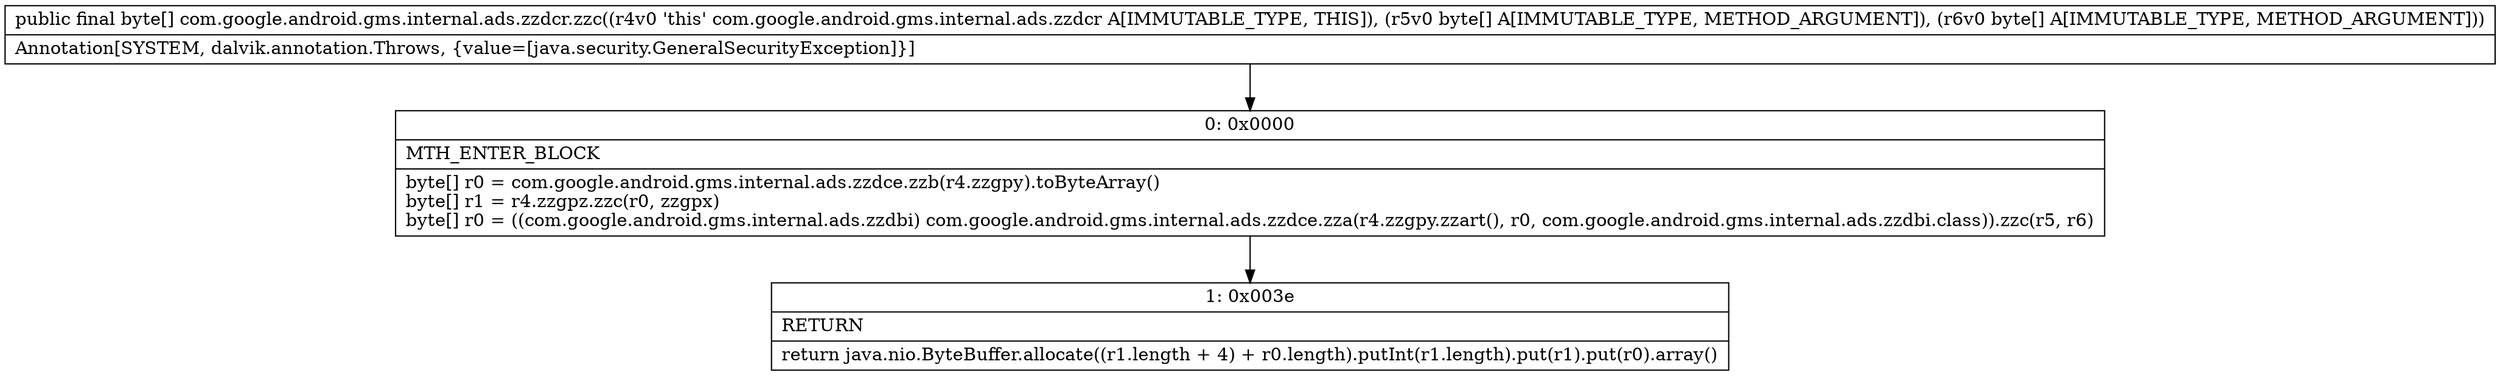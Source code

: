 digraph "CFG forcom.google.android.gms.internal.ads.zzdcr.zzc([B[B)[B" {
Node_0 [shape=record,label="{0\:\ 0x0000|MTH_ENTER_BLOCK\l|byte[] r0 = com.google.android.gms.internal.ads.zzdce.zzb(r4.zzgpy).toByteArray()\lbyte[] r1 = r4.zzgpz.zzc(r0, zzgpx)\lbyte[] r0 = ((com.google.android.gms.internal.ads.zzdbi) com.google.android.gms.internal.ads.zzdce.zza(r4.zzgpy.zzart(), r0, com.google.android.gms.internal.ads.zzdbi.class)).zzc(r5, r6)\l}"];
Node_1 [shape=record,label="{1\:\ 0x003e|RETURN\l|return java.nio.ByteBuffer.allocate((r1.length + 4) + r0.length).putInt(r1.length).put(r1).put(r0).array()\l}"];
MethodNode[shape=record,label="{public final byte[] com.google.android.gms.internal.ads.zzdcr.zzc((r4v0 'this' com.google.android.gms.internal.ads.zzdcr A[IMMUTABLE_TYPE, THIS]), (r5v0 byte[] A[IMMUTABLE_TYPE, METHOD_ARGUMENT]), (r6v0 byte[] A[IMMUTABLE_TYPE, METHOD_ARGUMENT]))  | Annotation[SYSTEM, dalvik.annotation.Throws, \{value=[java.security.GeneralSecurityException]\}]\l}"];
MethodNode -> Node_0;
Node_0 -> Node_1;
}

